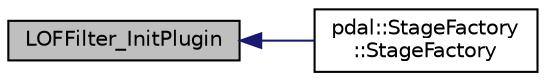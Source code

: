 digraph "LOFFilter_InitPlugin"
{
  edge [fontname="Helvetica",fontsize="10",labelfontname="Helvetica",labelfontsize="10"];
  node [fontname="Helvetica",fontsize="10",shape=record];
  rankdir="LR";
  Node1 [label="LOFFilter_InitPlugin",height=0.2,width=0.4,color="black", fillcolor="grey75", style="filled", fontcolor="black"];
  Node1 -> Node2 [dir="back",color="midnightblue",fontsize="10",style="solid",fontname="Helvetica"];
  Node2 [label="pdal::StageFactory\l::StageFactory",height=0.2,width=0.4,color="black", fillcolor="white", style="filled",URL="$classpdal_1_1StageFactory.html#aa06733f74043861f6216f5097b06cf52"];
}
